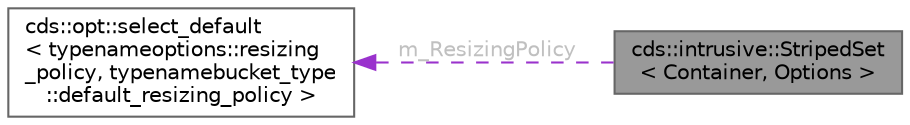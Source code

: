 digraph "cds::intrusive::StripedSet&lt; Container, Options &gt;"
{
 // LATEX_PDF_SIZE
  bgcolor="transparent";
  edge [fontname=Helvetica,fontsize=10,labelfontname=Helvetica,labelfontsize=10];
  node [fontname=Helvetica,fontsize=10,shape=box,height=0.2,width=0.4];
  rankdir="LR";
  Node1 [id="Node000001",label="cds::intrusive::StripedSet\l\< Container, Options \>",height=0.2,width=0.4,color="gray40", fillcolor="grey60", style="filled", fontcolor="black",tooltip="Striped hash set"];
  Node2 -> Node1 [id="edge1_Node000001_Node000002",dir="back",color="darkorchid3",style="dashed",tooltip=" ",label=" m_ResizingPolicy",fontcolor="grey" ];
  Node2 [id="Node000002",label="cds::opt::select_default\l\< typenameoptions::resizing\l_policy, typenamebucket_type\l::default_resizing_policy \>",height=0.2,width=0.4,color="gray40", fillcolor="white", style="filled",URL="$structcds_1_1opt_1_1select__default.html",tooltip=" "];
}

